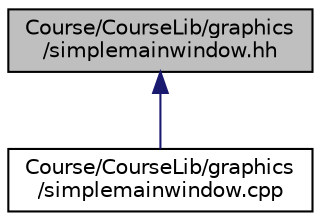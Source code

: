 digraph "Course/CourseLib/graphics/simplemainwindow.hh"
{
 // LATEX_PDF_SIZE
  edge [fontname="Helvetica",fontsize="10",labelfontname="Helvetica",labelfontsize="10"];
  node [fontname="Helvetica",fontsize="10",shape=record];
  Node1 [label="Course/CourseLib/graphics\l/simplemainwindow.hh",height=0.2,width=0.4,color="black", fillcolor="grey75", style="filled", fontcolor="black",tooltip=" "];
  Node1 -> Node2 [dir="back",color="midnightblue",fontsize="10",style="solid",fontname="Helvetica"];
  Node2 [label="Course/CourseLib/graphics\l/simplemainwindow.cpp",height=0.2,width=0.4,color="black", fillcolor="white", style="filled",URL="$simplemainwindow_8cpp.html",tooltip=" "];
}
